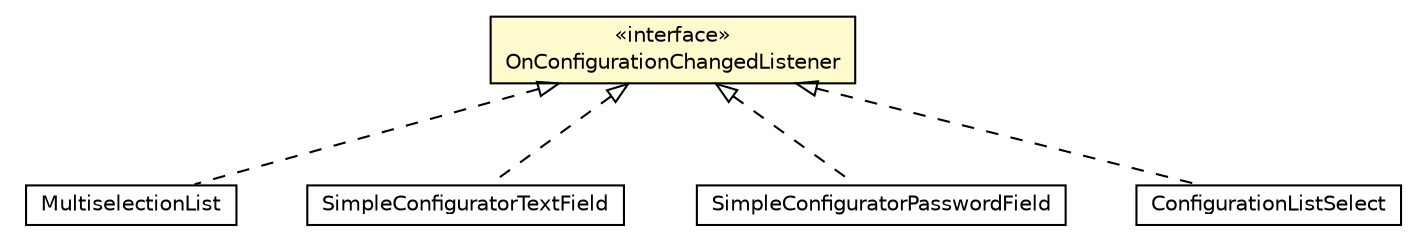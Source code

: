 #!/usr/local/bin/dot
#
# Class diagram 
# Generated by UMLGraph version R5_6-24-gf6e263 (http://www.umlgraph.org/)
#

digraph G {
	edge [fontname="Helvetica",fontsize=10,labelfontname="Helvetica",labelfontsize=10];
	node [fontname="Helvetica",fontsize=10,shape=plaintext];
	nodesep=0.25;
	ranksep=0.5;
	// org.universAAL.tools.ucc.configuration.model.interfaces.OnConfigurationChangedListener
	c76948 [label=<<table title="org.universAAL.tools.ucc.configuration.model.interfaces.OnConfigurationChangedListener" border="0" cellborder="1" cellspacing="0" cellpadding="2" port="p" bgcolor="lemonChiffon" href="./OnConfigurationChangedListener.html">
		<tr><td><table border="0" cellspacing="0" cellpadding="1">
<tr><td align="center" balign="center"> &#171;interface&#187; </td></tr>
<tr><td align="center" balign="center"> OnConfigurationChangedListener </td></tr>
		</table></td></tr>
		</table>>, URL="./OnConfigurationChangedListener.html", fontname="Helvetica", fontcolor="black", fontsize=10.0];
	// org.universAAL.tools.ucc.configuration.view.MultiselectionList
	c76975 [label=<<table title="org.universAAL.tools.ucc.configuration.view.MultiselectionList" border="0" cellborder="1" cellspacing="0" cellpadding="2" port="p" href="../../view/MultiselectionList.html">
		<tr><td><table border="0" cellspacing="0" cellpadding="1">
<tr><td align="center" balign="center"> MultiselectionList </td></tr>
		</table></td></tr>
		</table>>, URL="../../view/MultiselectionList.html", fontname="Helvetica", fontcolor="black", fontsize=10.0];
	// org.universAAL.tools.ucc.configuration.view.SimpleConfiguratorTextField
	c76976 [label=<<table title="org.universAAL.tools.ucc.configuration.view.SimpleConfiguratorTextField" border="0" cellborder="1" cellspacing="0" cellpadding="2" port="p" href="../../view/SimpleConfiguratorTextField.html">
		<tr><td><table border="0" cellspacing="0" cellpadding="1">
<tr><td align="center" balign="center"> SimpleConfiguratorTextField </td></tr>
		</table></td></tr>
		</table>>, URL="../../view/SimpleConfiguratorTextField.html", fontname="Helvetica", fontcolor="black", fontsize=10.0];
	// org.universAAL.tools.ucc.configuration.view.SimpleConfiguratorPasswordField
	c76981 [label=<<table title="org.universAAL.tools.ucc.configuration.view.SimpleConfiguratorPasswordField" border="0" cellborder="1" cellspacing="0" cellpadding="2" port="p" href="../../view/SimpleConfiguratorPasswordField.html">
		<tr><td><table border="0" cellspacing="0" cellpadding="1">
<tr><td align="center" balign="center"> SimpleConfiguratorPasswordField </td></tr>
		</table></td></tr>
		</table>>, URL="../../view/SimpleConfiguratorPasswordField.html", fontname="Helvetica", fontcolor="black", fontsize=10.0];
	// org.universAAL.tools.ucc.configuration.view.ConfigurationListSelect
	c76982 [label=<<table title="org.universAAL.tools.ucc.configuration.view.ConfigurationListSelect" border="0" cellborder="1" cellspacing="0" cellpadding="2" port="p" href="../../view/ConfigurationListSelect.html">
		<tr><td><table border="0" cellspacing="0" cellpadding="1">
<tr><td align="center" balign="center"> ConfigurationListSelect </td></tr>
		</table></td></tr>
		</table>>, URL="../../view/ConfigurationListSelect.html", fontname="Helvetica", fontcolor="black", fontsize=10.0];
	//org.universAAL.tools.ucc.configuration.view.MultiselectionList implements org.universAAL.tools.ucc.configuration.model.interfaces.OnConfigurationChangedListener
	c76948:p -> c76975:p [dir=back,arrowtail=empty,style=dashed];
	//org.universAAL.tools.ucc.configuration.view.SimpleConfiguratorTextField implements org.universAAL.tools.ucc.configuration.model.interfaces.OnConfigurationChangedListener
	c76948:p -> c76976:p [dir=back,arrowtail=empty,style=dashed];
	//org.universAAL.tools.ucc.configuration.view.SimpleConfiguratorPasswordField implements org.universAAL.tools.ucc.configuration.model.interfaces.OnConfigurationChangedListener
	c76948:p -> c76981:p [dir=back,arrowtail=empty,style=dashed];
	//org.universAAL.tools.ucc.configuration.view.ConfigurationListSelect implements org.universAAL.tools.ucc.configuration.model.interfaces.OnConfigurationChangedListener
	c76948:p -> c76982:p [dir=back,arrowtail=empty,style=dashed];
}

